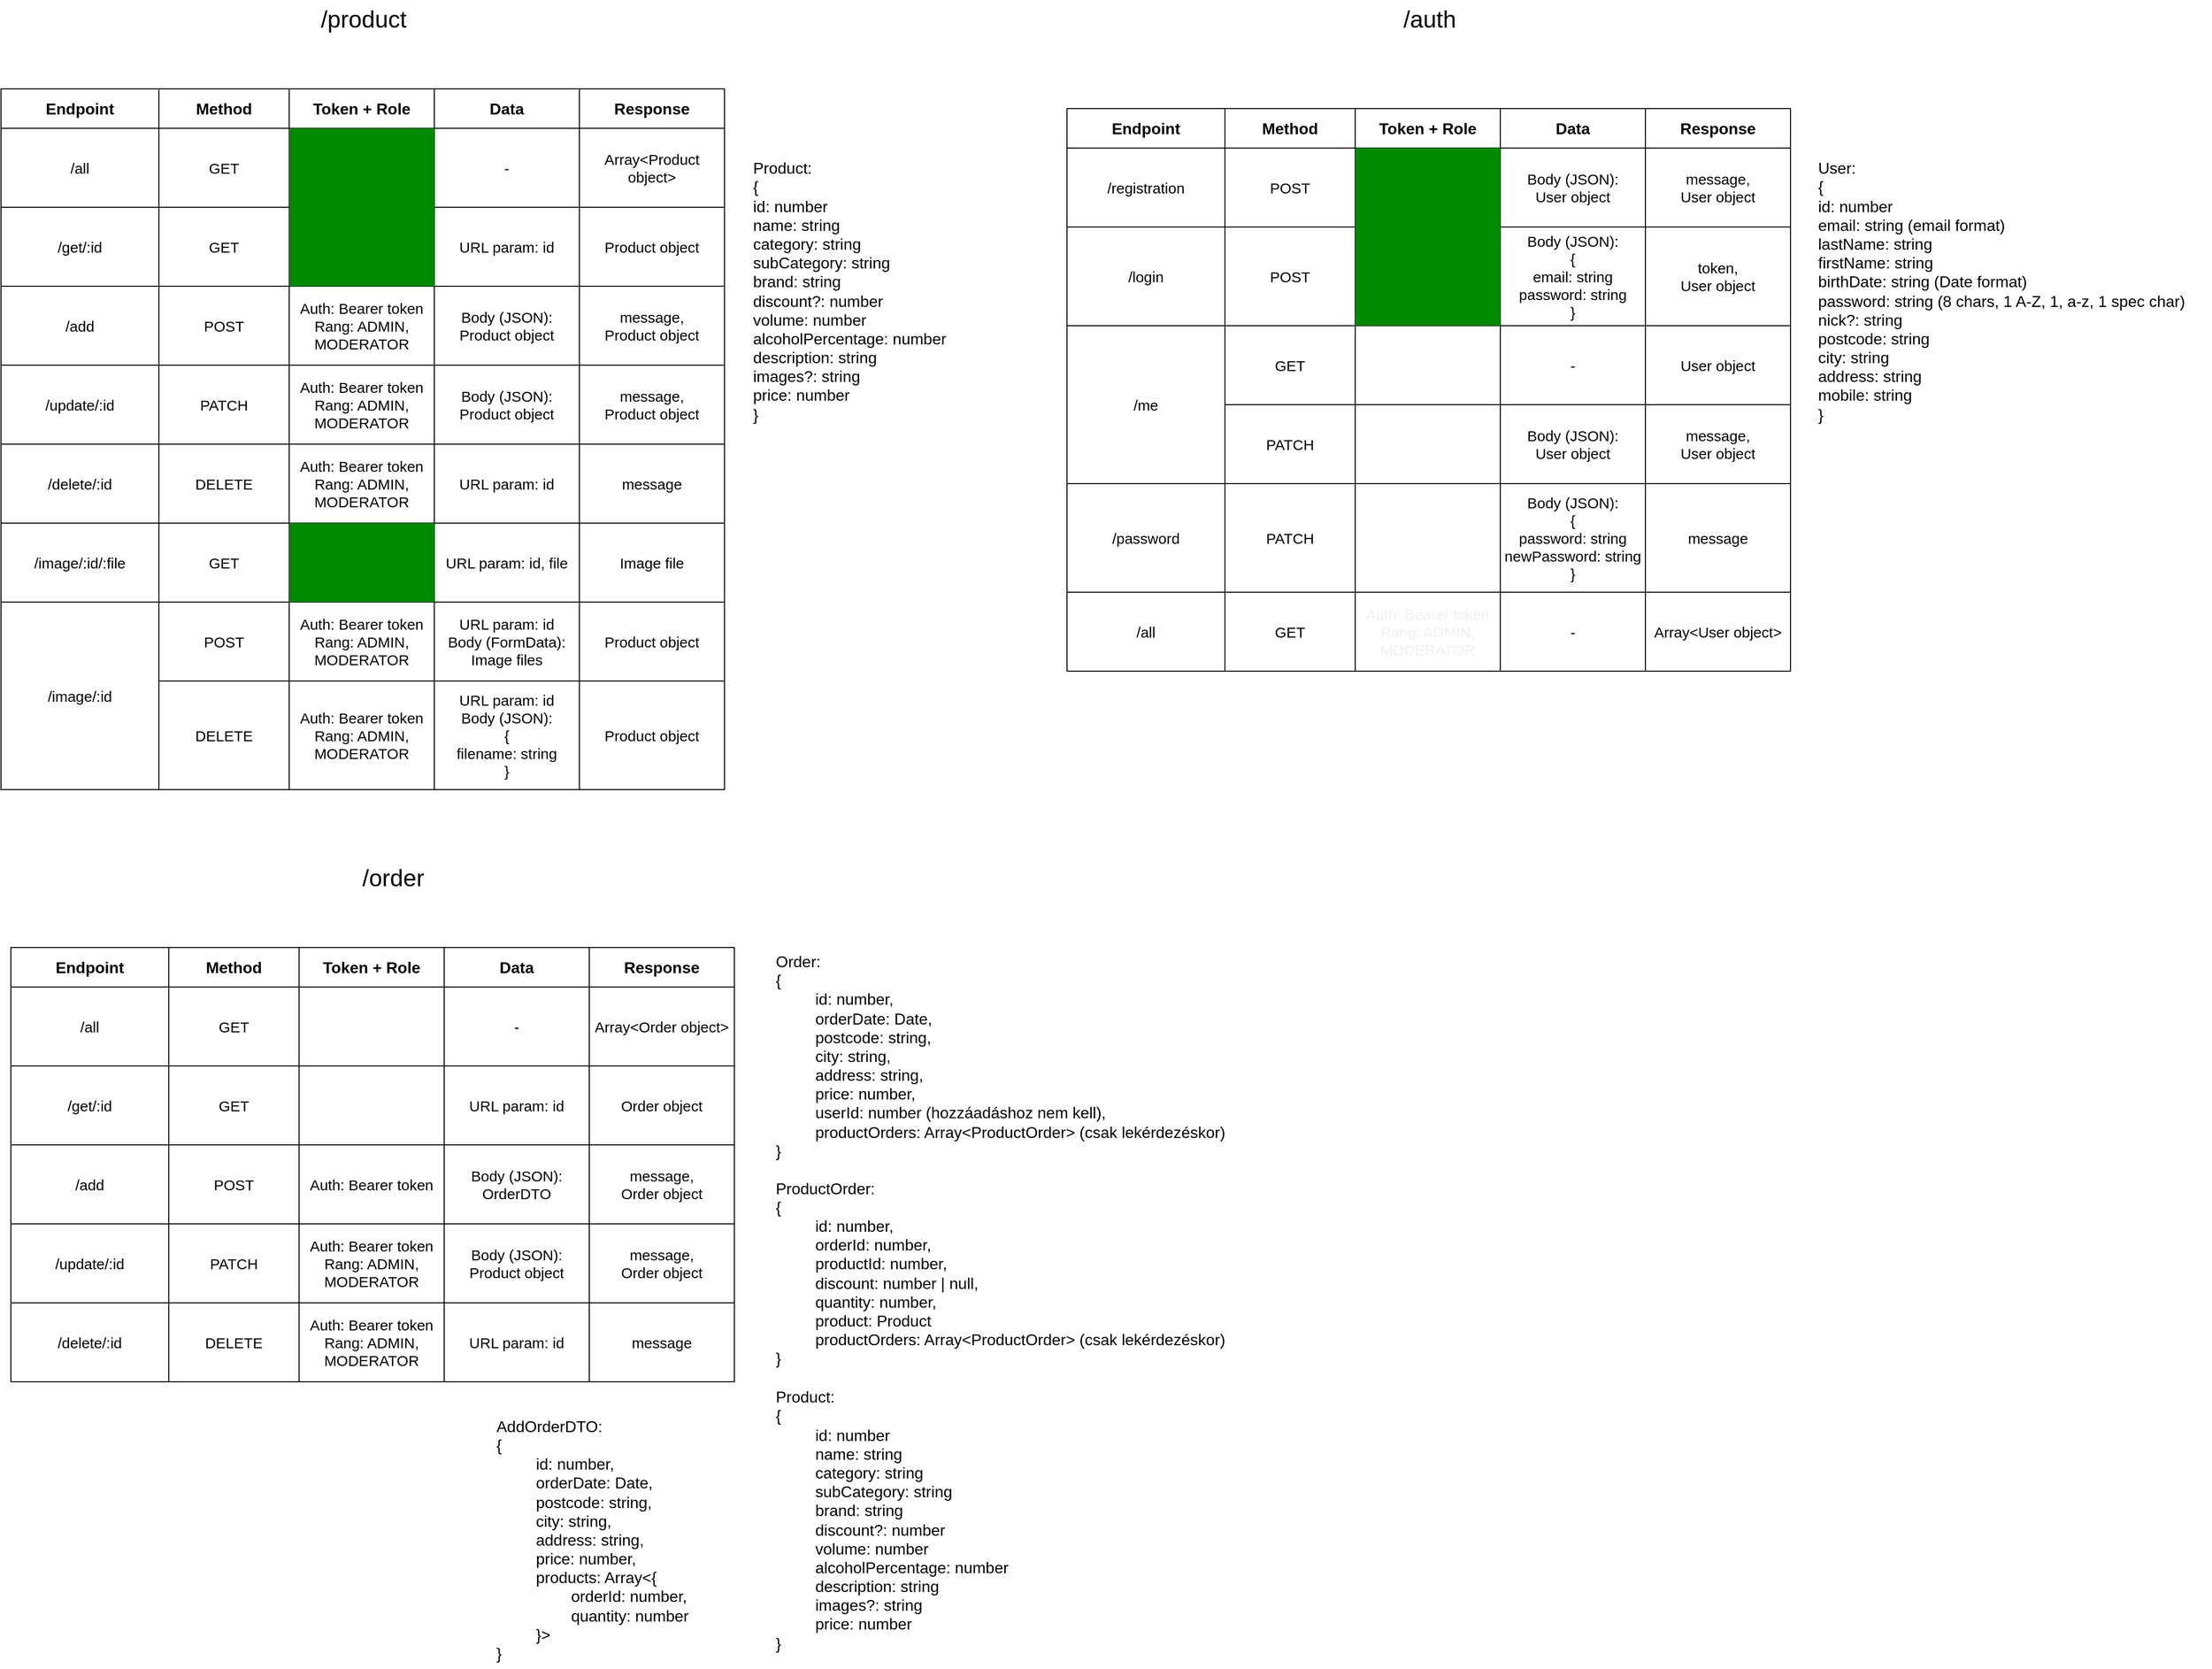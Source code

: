 <mxfile version="24.7.17">
  <diagram name="1 oldal" id="UeoRxixYVzYARN7M6lbf">
    <mxGraphModel dx="2625" dy="1553" grid="1" gridSize="10" guides="1" tooltips="1" connect="1" arrows="1" fold="1" page="1" pageScale="1" pageWidth="2339" pageHeight="3300" math="0" shadow="0">
      <root>
        <mxCell id="0" />
        <mxCell id="1" parent="0" />
        <mxCell id="mDEu_xkg_dyJT5L7LfrE-14" value="" style="shape=table;startSize=0;container=1;collapsible=0;childLayout=tableLayout;" parent="1" vertex="1">
          <mxGeometry x="100" y="120" width="733" height="710" as="geometry" />
        </mxCell>
        <mxCell id="mDEu_xkg_dyJT5L7LfrE-15" value="" style="shape=tableRow;horizontal=0;startSize=0;swimlaneHead=0;swimlaneBody=0;strokeColor=inherit;top=0;left=0;bottom=0;right=0;collapsible=0;dropTarget=0;fillColor=none;points=[[0,0.5],[1,0.5]];portConstraint=eastwest;" parent="mDEu_xkg_dyJT5L7LfrE-14" vertex="1">
          <mxGeometry width="733" height="40" as="geometry" />
        </mxCell>
        <mxCell id="mDEu_xkg_dyJT5L7LfrE-16" value="Endpoint" style="shape=partialRectangle;html=1;whiteSpace=wrap;connectable=0;strokeColor=inherit;overflow=hidden;fillColor=none;top=0;left=0;bottom=0;right=0;pointerEvents=1;fontStyle=1;fontSize=16;" parent="mDEu_xkg_dyJT5L7LfrE-15" vertex="1">
          <mxGeometry width="160" height="40" as="geometry">
            <mxRectangle width="160" height="40" as="alternateBounds" />
          </mxGeometry>
        </mxCell>
        <mxCell id="mDEu_xkg_dyJT5L7LfrE-17" value="Method" style="shape=partialRectangle;html=1;whiteSpace=wrap;connectable=0;strokeColor=inherit;overflow=hidden;fillColor=none;top=0;left=0;bottom=0;right=0;pointerEvents=1;fontStyle=1;fontSize=16;" parent="mDEu_xkg_dyJT5L7LfrE-15" vertex="1">
          <mxGeometry x="160" width="132" height="40" as="geometry">
            <mxRectangle width="132" height="40" as="alternateBounds" />
          </mxGeometry>
        </mxCell>
        <mxCell id="mDEu_xkg_dyJT5L7LfrE-18" value="Token + Role" style="shape=partialRectangle;html=1;whiteSpace=wrap;connectable=0;strokeColor=inherit;overflow=hidden;fillColor=none;top=0;left=0;bottom=0;right=0;pointerEvents=1;fontStyle=1;fontSize=16;" parent="mDEu_xkg_dyJT5L7LfrE-15" vertex="1">
          <mxGeometry x="292" width="147" height="40" as="geometry">
            <mxRectangle width="147" height="40" as="alternateBounds" />
          </mxGeometry>
        </mxCell>
        <mxCell id="mDEu_xkg_dyJT5L7LfrE-19" value="Data" style="shape=partialRectangle;html=1;whiteSpace=wrap;connectable=0;strokeColor=inherit;overflow=hidden;fillColor=none;top=0;left=0;bottom=0;right=0;pointerEvents=1;fontStyle=1;fontSize=16;" parent="mDEu_xkg_dyJT5L7LfrE-15" vertex="1">
          <mxGeometry x="439" width="147" height="40" as="geometry">
            <mxRectangle width="147" height="40" as="alternateBounds" />
          </mxGeometry>
        </mxCell>
        <mxCell id="mDEu_xkg_dyJT5L7LfrE-117" value="Response" style="shape=partialRectangle;html=1;whiteSpace=wrap;connectable=0;strokeColor=inherit;overflow=hidden;fillColor=none;top=0;left=0;bottom=0;right=0;pointerEvents=1;fontStyle=1;fontSize=16;" parent="mDEu_xkg_dyJT5L7LfrE-15" vertex="1">
          <mxGeometry x="586" width="147" height="40" as="geometry">
            <mxRectangle width="147" height="40" as="alternateBounds" />
          </mxGeometry>
        </mxCell>
        <mxCell id="mDEu_xkg_dyJT5L7LfrE-21" value="" style="shape=tableRow;horizontal=0;startSize=0;swimlaneHead=0;swimlaneBody=0;strokeColor=inherit;top=0;left=0;bottom=0;right=0;collapsible=0;dropTarget=0;fillColor=none;points=[[0,0.5],[1,0.5]];portConstraint=eastwest;" parent="mDEu_xkg_dyJT5L7LfrE-14" vertex="1">
          <mxGeometry y="40" width="733" height="80" as="geometry" />
        </mxCell>
        <mxCell id="mDEu_xkg_dyJT5L7LfrE-22" value="/all" style="shape=partialRectangle;html=1;whiteSpace=wrap;connectable=0;strokeColor=inherit;overflow=hidden;fillColor=none;top=0;left=0;bottom=0;right=0;pointerEvents=1;fontSize=15;" parent="mDEu_xkg_dyJT5L7LfrE-21" vertex="1">
          <mxGeometry width="160" height="80" as="geometry">
            <mxRectangle width="160" height="80" as="alternateBounds" />
          </mxGeometry>
        </mxCell>
        <mxCell id="mDEu_xkg_dyJT5L7LfrE-23" value="GET" style="shape=partialRectangle;html=1;whiteSpace=wrap;connectable=0;strokeColor=inherit;overflow=hidden;fillColor=none;top=0;left=0;bottom=0;right=0;pointerEvents=1;fontSize=15;" parent="mDEu_xkg_dyJT5L7LfrE-21" vertex="1">
          <mxGeometry x="160" width="132" height="80" as="geometry">
            <mxRectangle width="132" height="80" as="alternateBounds" />
          </mxGeometry>
        </mxCell>
        <mxCell id="mDEu_xkg_dyJT5L7LfrE-24" value="" style="shape=partialRectangle;html=1;whiteSpace=wrap;connectable=0;strokeColor=#005700;overflow=hidden;fillColor=#008a00;top=0;left=0;bottom=0;right=0;pointerEvents=1;fontSize=15;fontColor=#ffffff;" parent="mDEu_xkg_dyJT5L7LfrE-21" vertex="1">
          <mxGeometry x="292" width="147" height="80" as="geometry">
            <mxRectangle width="147" height="80" as="alternateBounds" />
          </mxGeometry>
        </mxCell>
        <mxCell id="mDEu_xkg_dyJT5L7LfrE-25" value="-" style="shape=partialRectangle;html=1;whiteSpace=wrap;connectable=0;strokeColor=inherit;overflow=hidden;fillColor=none;top=0;left=0;bottom=0;right=0;pointerEvents=1;fontSize=15;align=center;" parent="mDEu_xkg_dyJT5L7LfrE-21" vertex="1">
          <mxGeometry x="439" width="147" height="80" as="geometry">
            <mxRectangle width="147" height="80" as="alternateBounds" />
          </mxGeometry>
        </mxCell>
        <mxCell id="mDEu_xkg_dyJT5L7LfrE-118" value="Array&amp;lt;Product object&amp;gt;" style="shape=partialRectangle;html=1;whiteSpace=wrap;connectable=0;strokeColor=inherit;overflow=hidden;fillColor=none;top=0;left=0;bottom=0;right=0;pointerEvents=1;fontSize=15;" parent="mDEu_xkg_dyJT5L7LfrE-21" vertex="1">
          <mxGeometry x="586" width="147" height="80" as="geometry">
            <mxRectangle width="147" height="80" as="alternateBounds" />
          </mxGeometry>
        </mxCell>
        <mxCell id="qTHYCNkbOjXIvpoYTU0R-1" style="shape=tableRow;horizontal=0;startSize=0;swimlaneHead=0;swimlaneBody=0;strokeColor=inherit;top=0;left=0;bottom=0;right=0;collapsible=0;dropTarget=0;fillColor=none;points=[[0,0.5],[1,0.5]];portConstraint=eastwest;" parent="mDEu_xkg_dyJT5L7LfrE-14" vertex="1">
          <mxGeometry y="120" width="733" height="80" as="geometry" />
        </mxCell>
        <mxCell id="qTHYCNkbOjXIvpoYTU0R-2" value="/get/:id" style="shape=partialRectangle;html=1;whiteSpace=wrap;connectable=0;strokeColor=inherit;overflow=hidden;fillColor=none;top=0;left=0;bottom=0;right=0;pointerEvents=1;fontSize=15;" parent="qTHYCNkbOjXIvpoYTU0R-1" vertex="1">
          <mxGeometry width="160" height="80" as="geometry">
            <mxRectangle width="160" height="80" as="alternateBounds" />
          </mxGeometry>
        </mxCell>
        <mxCell id="qTHYCNkbOjXIvpoYTU0R-3" value="GET" style="shape=partialRectangle;html=1;whiteSpace=wrap;connectable=0;strokeColor=inherit;overflow=hidden;fillColor=none;top=0;left=0;bottom=0;right=0;pointerEvents=1;fontSize=15;" parent="qTHYCNkbOjXIvpoYTU0R-1" vertex="1">
          <mxGeometry x="160" width="132" height="80" as="geometry">
            <mxRectangle width="132" height="80" as="alternateBounds" />
          </mxGeometry>
        </mxCell>
        <mxCell id="qTHYCNkbOjXIvpoYTU0R-4" style="shape=partialRectangle;html=1;whiteSpace=wrap;connectable=0;strokeColor=#005700;overflow=hidden;fillColor=#008a00;top=0;left=0;bottom=0;right=0;pointerEvents=1;fontSize=15;fontColor=#ffffff;" parent="qTHYCNkbOjXIvpoYTU0R-1" vertex="1">
          <mxGeometry x="292" width="147" height="80" as="geometry">
            <mxRectangle width="147" height="80" as="alternateBounds" />
          </mxGeometry>
        </mxCell>
        <mxCell id="qTHYCNkbOjXIvpoYTU0R-5" value="URL param: id" style="shape=partialRectangle;html=1;whiteSpace=wrap;connectable=0;strokeColor=inherit;overflow=hidden;fillColor=none;top=0;left=0;bottom=0;right=0;pointerEvents=1;fontSize=15;align=center;" parent="qTHYCNkbOjXIvpoYTU0R-1" vertex="1">
          <mxGeometry x="439" width="147" height="80" as="geometry">
            <mxRectangle width="147" height="80" as="alternateBounds" />
          </mxGeometry>
        </mxCell>
        <mxCell id="qTHYCNkbOjXIvpoYTU0R-7" value="Product object" style="shape=partialRectangle;html=1;whiteSpace=wrap;connectable=0;strokeColor=inherit;overflow=hidden;fillColor=none;top=0;left=0;bottom=0;right=0;pointerEvents=1;fontSize=15;" parent="qTHYCNkbOjXIvpoYTU0R-1" vertex="1">
          <mxGeometry x="586" width="147" height="80" as="geometry">
            <mxRectangle width="147" height="80" as="alternateBounds" />
          </mxGeometry>
        </mxCell>
        <mxCell id="qTHYCNkbOjXIvpoYTU0R-15" style="shape=tableRow;horizontal=0;startSize=0;swimlaneHead=0;swimlaneBody=0;strokeColor=inherit;top=0;left=0;bottom=0;right=0;collapsible=0;dropTarget=0;fillColor=none;points=[[0,0.5],[1,0.5]];portConstraint=eastwest;" parent="mDEu_xkg_dyJT5L7LfrE-14" vertex="1">
          <mxGeometry y="200" width="733" height="80" as="geometry" />
        </mxCell>
        <mxCell id="qTHYCNkbOjXIvpoYTU0R-16" value="/add" style="shape=partialRectangle;html=1;whiteSpace=wrap;connectable=0;strokeColor=inherit;overflow=hidden;fillColor=none;top=0;left=0;bottom=0;right=0;pointerEvents=1;fontSize=15;" parent="qTHYCNkbOjXIvpoYTU0R-15" vertex="1">
          <mxGeometry width="160" height="80" as="geometry">
            <mxRectangle width="160" height="80" as="alternateBounds" />
          </mxGeometry>
        </mxCell>
        <mxCell id="qTHYCNkbOjXIvpoYTU0R-17" value="POST" style="shape=partialRectangle;html=1;whiteSpace=wrap;connectable=0;strokeColor=inherit;overflow=hidden;fillColor=none;top=0;left=0;bottom=0;right=0;pointerEvents=1;fontSize=15;" parent="qTHYCNkbOjXIvpoYTU0R-15" vertex="1">
          <mxGeometry x="160" width="132" height="80" as="geometry">
            <mxRectangle width="132" height="80" as="alternateBounds" />
          </mxGeometry>
        </mxCell>
        <mxCell id="qTHYCNkbOjXIvpoYTU0R-18" value="Auth: Bearer token&lt;div&gt;Rang: ADMIN, MODERATOR&lt;/div&gt;" style="shape=partialRectangle;html=1;whiteSpace=wrap;connectable=0;overflow=hidden;top=0;left=0;bottom=0;right=0;pointerEvents=1;fontSize=15;fillColor=none;" parent="qTHYCNkbOjXIvpoYTU0R-15" vertex="1">
          <mxGeometry x="292" width="147" height="80" as="geometry">
            <mxRectangle width="147" height="80" as="alternateBounds" />
          </mxGeometry>
        </mxCell>
        <mxCell id="qTHYCNkbOjXIvpoYTU0R-19" value="Body (JSON):&lt;div&gt;Product object&lt;/div&gt;" style="shape=partialRectangle;html=1;whiteSpace=wrap;connectable=0;strokeColor=inherit;overflow=hidden;fillColor=none;top=0;left=0;bottom=0;right=0;pointerEvents=1;fontSize=15;align=center;" parent="qTHYCNkbOjXIvpoYTU0R-15" vertex="1">
          <mxGeometry x="439" width="147" height="80" as="geometry">
            <mxRectangle width="147" height="80" as="alternateBounds" />
          </mxGeometry>
        </mxCell>
        <mxCell id="qTHYCNkbOjXIvpoYTU0R-21" value="message,&lt;div&gt;Product object&lt;/div&gt;" style="shape=partialRectangle;html=1;whiteSpace=wrap;connectable=0;strokeColor=inherit;overflow=hidden;fillColor=none;top=0;left=0;bottom=0;right=0;pointerEvents=1;fontSize=15;" parent="qTHYCNkbOjXIvpoYTU0R-15" vertex="1">
          <mxGeometry x="586" width="147" height="80" as="geometry">
            <mxRectangle width="147" height="80" as="alternateBounds" />
          </mxGeometry>
        </mxCell>
        <mxCell id="qTHYCNkbOjXIvpoYTU0R-8" style="shape=tableRow;horizontal=0;startSize=0;swimlaneHead=0;swimlaneBody=0;strokeColor=inherit;top=0;left=0;bottom=0;right=0;collapsible=0;dropTarget=0;fillColor=none;points=[[0,0.5],[1,0.5]];portConstraint=eastwest;" parent="mDEu_xkg_dyJT5L7LfrE-14" vertex="1">
          <mxGeometry y="280" width="733" height="80" as="geometry" />
        </mxCell>
        <mxCell id="qTHYCNkbOjXIvpoYTU0R-9" value="/update/:id" style="shape=partialRectangle;html=1;whiteSpace=wrap;connectable=0;strokeColor=inherit;overflow=hidden;fillColor=none;top=0;left=0;bottom=0;right=0;pointerEvents=1;fontSize=15;" parent="qTHYCNkbOjXIvpoYTU0R-8" vertex="1">
          <mxGeometry width="160" height="80" as="geometry">
            <mxRectangle width="160" height="80" as="alternateBounds" />
          </mxGeometry>
        </mxCell>
        <mxCell id="qTHYCNkbOjXIvpoYTU0R-10" value="PATCH" style="shape=partialRectangle;html=1;whiteSpace=wrap;connectable=0;strokeColor=inherit;overflow=hidden;fillColor=none;top=0;left=0;bottom=0;right=0;pointerEvents=1;fontSize=15;" parent="qTHYCNkbOjXIvpoYTU0R-8" vertex="1">
          <mxGeometry x="160" width="132" height="80" as="geometry">
            <mxRectangle width="132" height="80" as="alternateBounds" />
          </mxGeometry>
        </mxCell>
        <mxCell id="qTHYCNkbOjXIvpoYTU0R-11" value="Auth: Bearer token&lt;div&gt;Rang: ADMIN, MODERATOR&lt;/div&gt;" style="shape=partialRectangle;html=1;whiteSpace=wrap;connectable=0;overflow=hidden;top=0;left=0;bottom=0;right=0;pointerEvents=1;fontSize=15;fillColor=none;" parent="qTHYCNkbOjXIvpoYTU0R-8" vertex="1">
          <mxGeometry x="292" width="147" height="80" as="geometry">
            <mxRectangle width="147" height="80" as="alternateBounds" />
          </mxGeometry>
        </mxCell>
        <mxCell id="qTHYCNkbOjXIvpoYTU0R-12" value="Body (JSON):&lt;div&gt;Product object&lt;/div&gt;" style="shape=partialRectangle;html=1;whiteSpace=wrap;connectable=0;strokeColor=inherit;overflow=hidden;fillColor=none;top=0;left=0;bottom=0;right=0;pointerEvents=1;fontSize=15;align=center;" parent="qTHYCNkbOjXIvpoYTU0R-8" vertex="1">
          <mxGeometry x="439" width="147" height="80" as="geometry">
            <mxRectangle width="147" height="80" as="alternateBounds" />
          </mxGeometry>
        </mxCell>
        <mxCell id="qTHYCNkbOjXIvpoYTU0R-14" value="message,&lt;div&gt;Product object&lt;/div&gt;" style="shape=partialRectangle;html=1;whiteSpace=wrap;connectable=0;strokeColor=inherit;overflow=hidden;fillColor=none;top=0;left=0;bottom=0;right=0;pointerEvents=1;fontSize=15;" parent="qTHYCNkbOjXIvpoYTU0R-8" vertex="1">
          <mxGeometry x="586" width="147" height="80" as="geometry">
            <mxRectangle width="147" height="80" as="alternateBounds" />
          </mxGeometry>
        </mxCell>
        <mxCell id="qTHYCNkbOjXIvpoYTU0R-94" style="shape=tableRow;horizontal=0;startSize=0;swimlaneHead=0;swimlaneBody=0;strokeColor=inherit;top=0;left=0;bottom=0;right=0;collapsible=0;dropTarget=0;fillColor=none;points=[[0,0.5],[1,0.5]];portConstraint=eastwest;" parent="mDEu_xkg_dyJT5L7LfrE-14" vertex="1">
          <mxGeometry y="360" width="733" height="80" as="geometry" />
        </mxCell>
        <mxCell id="qTHYCNkbOjXIvpoYTU0R-95" value="/delete/:id" style="shape=partialRectangle;html=1;whiteSpace=wrap;connectable=0;strokeColor=inherit;overflow=hidden;fillColor=none;top=0;left=0;bottom=0;right=0;pointerEvents=1;fontSize=15;" parent="qTHYCNkbOjXIvpoYTU0R-94" vertex="1">
          <mxGeometry width="160" height="80" as="geometry">
            <mxRectangle width="160" height="80" as="alternateBounds" />
          </mxGeometry>
        </mxCell>
        <mxCell id="qTHYCNkbOjXIvpoYTU0R-96" value="DELETE" style="shape=partialRectangle;html=1;whiteSpace=wrap;connectable=0;strokeColor=inherit;overflow=hidden;fillColor=none;top=0;left=0;bottom=0;right=0;pointerEvents=1;fontSize=15;" parent="qTHYCNkbOjXIvpoYTU0R-94" vertex="1">
          <mxGeometry x="160" width="132" height="80" as="geometry">
            <mxRectangle width="132" height="80" as="alternateBounds" />
          </mxGeometry>
        </mxCell>
        <mxCell id="qTHYCNkbOjXIvpoYTU0R-97" value="Auth: Bearer token&lt;div&gt;Rang: ADMIN, MODERATOR&lt;/div&gt;" style="shape=partialRectangle;html=1;whiteSpace=wrap;connectable=0;overflow=hidden;top=0;left=0;bottom=0;right=0;pointerEvents=1;fontSize=15;fillColor=none;" parent="qTHYCNkbOjXIvpoYTU0R-94" vertex="1">
          <mxGeometry x="292" width="147" height="80" as="geometry">
            <mxRectangle width="147" height="80" as="alternateBounds" />
          </mxGeometry>
        </mxCell>
        <mxCell id="qTHYCNkbOjXIvpoYTU0R-98" value="URL param: id" style="shape=partialRectangle;html=1;whiteSpace=wrap;connectable=0;strokeColor=inherit;overflow=hidden;fillColor=none;top=0;left=0;bottom=0;right=0;pointerEvents=1;fontSize=15;align=center;" parent="qTHYCNkbOjXIvpoYTU0R-94" vertex="1">
          <mxGeometry x="439" width="147" height="80" as="geometry">
            <mxRectangle width="147" height="80" as="alternateBounds" />
          </mxGeometry>
        </mxCell>
        <mxCell id="qTHYCNkbOjXIvpoYTU0R-99" value="message" style="shape=partialRectangle;html=1;whiteSpace=wrap;connectable=0;strokeColor=inherit;overflow=hidden;fillColor=none;top=0;left=0;bottom=0;right=0;pointerEvents=1;fontSize=15;" parent="qTHYCNkbOjXIvpoYTU0R-94" vertex="1">
          <mxGeometry x="586" width="147" height="80" as="geometry">
            <mxRectangle width="147" height="80" as="alternateBounds" />
          </mxGeometry>
        </mxCell>
        <mxCell id="J1LpcyTci4mmPusPf07T-1" style="shape=tableRow;horizontal=0;startSize=0;swimlaneHead=0;swimlaneBody=0;strokeColor=inherit;top=0;left=0;bottom=0;right=0;collapsible=0;dropTarget=0;fillColor=none;points=[[0,0.5],[1,0.5]];portConstraint=eastwest;" parent="mDEu_xkg_dyJT5L7LfrE-14" vertex="1">
          <mxGeometry y="440" width="733" height="80" as="geometry" />
        </mxCell>
        <mxCell id="J1LpcyTci4mmPusPf07T-2" value="/image/:id/:file" style="shape=partialRectangle;html=1;whiteSpace=wrap;connectable=0;strokeColor=inherit;overflow=hidden;fillColor=none;top=0;left=0;bottom=0;right=0;pointerEvents=1;fontSize=15;" parent="J1LpcyTci4mmPusPf07T-1" vertex="1">
          <mxGeometry width="160" height="80" as="geometry">
            <mxRectangle width="160" height="80" as="alternateBounds" />
          </mxGeometry>
        </mxCell>
        <mxCell id="J1LpcyTci4mmPusPf07T-3" value="GET" style="shape=partialRectangle;html=1;whiteSpace=wrap;connectable=0;strokeColor=inherit;overflow=hidden;fillColor=none;top=0;left=0;bottom=0;right=0;pointerEvents=1;fontSize=15;" parent="J1LpcyTci4mmPusPf07T-1" vertex="1">
          <mxGeometry x="160" width="132" height="80" as="geometry">
            <mxRectangle width="132" height="80" as="alternateBounds" />
          </mxGeometry>
        </mxCell>
        <mxCell id="J1LpcyTci4mmPusPf07T-4" style="shape=partialRectangle;html=1;whiteSpace=wrap;connectable=0;overflow=hidden;top=0;left=0;bottom=0;right=0;pointerEvents=1;fontSize=15;fillColor=#008a00;fontColor=#ffffff;strokeColor=#005700;" parent="J1LpcyTci4mmPusPf07T-1" vertex="1">
          <mxGeometry x="292" width="147" height="80" as="geometry">
            <mxRectangle width="147" height="80" as="alternateBounds" />
          </mxGeometry>
        </mxCell>
        <mxCell id="J1LpcyTci4mmPusPf07T-5" value="URL param: id, file" style="shape=partialRectangle;html=1;whiteSpace=wrap;connectable=0;strokeColor=inherit;overflow=hidden;fillColor=none;top=0;left=0;bottom=0;right=0;pointerEvents=1;fontSize=15;align=center;" parent="J1LpcyTci4mmPusPf07T-1" vertex="1">
          <mxGeometry x="439" width="147" height="80" as="geometry">
            <mxRectangle width="147" height="80" as="alternateBounds" />
          </mxGeometry>
        </mxCell>
        <mxCell id="J1LpcyTci4mmPusPf07T-6" value="Image file" style="shape=partialRectangle;html=1;whiteSpace=wrap;connectable=0;strokeColor=inherit;overflow=hidden;fillColor=none;top=0;left=0;bottom=0;right=0;pointerEvents=1;fontSize=15;" parent="J1LpcyTci4mmPusPf07T-1" vertex="1">
          <mxGeometry x="586" width="147" height="80" as="geometry">
            <mxRectangle width="147" height="80" as="alternateBounds" />
          </mxGeometry>
        </mxCell>
        <mxCell id="qTHYCNkbOjXIvpoYTU0R-106" style="shape=tableRow;horizontal=0;startSize=0;swimlaneHead=0;swimlaneBody=0;strokeColor=inherit;top=0;left=0;bottom=0;right=0;collapsible=0;dropTarget=0;fillColor=none;points=[[0,0.5],[1,0.5]];portConstraint=eastwest;" parent="mDEu_xkg_dyJT5L7LfrE-14" vertex="1">
          <mxGeometry y="520" width="733" height="80" as="geometry" />
        </mxCell>
        <mxCell id="qTHYCNkbOjXIvpoYTU0R-107" value="/image/:id" style="shape=partialRectangle;html=1;whiteSpace=wrap;connectable=0;strokeColor=inherit;overflow=hidden;fillColor=none;top=0;left=0;bottom=0;right=0;pointerEvents=1;fontSize=15;rowspan=2;colspan=1;" parent="qTHYCNkbOjXIvpoYTU0R-106" vertex="1">
          <mxGeometry width="160" height="190" as="geometry">
            <mxRectangle width="160" height="80" as="alternateBounds" />
          </mxGeometry>
        </mxCell>
        <mxCell id="qTHYCNkbOjXIvpoYTU0R-108" value="POST" style="shape=partialRectangle;html=1;whiteSpace=wrap;connectable=0;strokeColor=inherit;overflow=hidden;fillColor=none;top=0;left=0;bottom=0;right=0;pointerEvents=1;fontSize=15;" parent="qTHYCNkbOjXIvpoYTU0R-106" vertex="1">
          <mxGeometry x="160" width="132" height="80" as="geometry">
            <mxRectangle width="132" height="80" as="alternateBounds" />
          </mxGeometry>
        </mxCell>
        <mxCell id="qTHYCNkbOjXIvpoYTU0R-109" value="Auth: Bearer token&lt;div&gt;Rang: ADMIN, MODERATOR&lt;/div&gt;" style="shape=partialRectangle;html=1;whiteSpace=wrap;connectable=0;overflow=hidden;top=0;left=0;bottom=0;right=0;pointerEvents=1;fontSize=15;fillColor=none;" parent="qTHYCNkbOjXIvpoYTU0R-106" vertex="1">
          <mxGeometry x="292" width="147" height="80" as="geometry">
            <mxRectangle width="147" height="80" as="alternateBounds" />
          </mxGeometry>
        </mxCell>
        <mxCell id="qTHYCNkbOjXIvpoYTU0R-110" value="URL param: id&lt;div&gt;Body (FormData):&lt;/div&gt;&lt;div&gt;Image files&lt;/div&gt;" style="shape=partialRectangle;html=1;whiteSpace=wrap;connectable=0;strokeColor=inherit;overflow=hidden;fillColor=none;top=0;left=0;bottom=0;right=0;pointerEvents=1;fontSize=15;align=center;" parent="qTHYCNkbOjXIvpoYTU0R-106" vertex="1">
          <mxGeometry x="439" width="147" height="80" as="geometry">
            <mxRectangle width="147" height="80" as="alternateBounds" />
          </mxGeometry>
        </mxCell>
        <mxCell id="qTHYCNkbOjXIvpoYTU0R-111" value="Product object" style="shape=partialRectangle;html=1;whiteSpace=wrap;connectable=0;strokeColor=inherit;overflow=hidden;fillColor=none;top=0;left=0;bottom=0;right=0;pointerEvents=1;fontSize=15;" parent="qTHYCNkbOjXIvpoYTU0R-106" vertex="1">
          <mxGeometry x="586" width="147" height="80" as="geometry">
            <mxRectangle width="147" height="80" as="alternateBounds" />
          </mxGeometry>
        </mxCell>
        <mxCell id="qTHYCNkbOjXIvpoYTU0R-100" style="shape=tableRow;horizontal=0;startSize=0;swimlaneHead=0;swimlaneBody=0;strokeColor=inherit;top=0;left=0;bottom=0;right=0;collapsible=0;dropTarget=0;fillColor=none;points=[[0,0.5],[1,0.5]];portConstraint=eastwest;" parent="mDEu_xkg_dyJT5L7LfrE-14" vertex="1">
          <mxGeometry y="600" width="733" height="110" as="geometry" />
        </mxCell>
        <mxCell id="qTHYCNkbOjXIvpoYTU0R-101" style="shape=partialRectangle;html=1;whiteSpace=wrap;connectable=0;strokeColor=inherit;overflow=hidden;fillColor=none;top=0;left=0;bottom=0;right=0;pointerEvents=1;fontSize=15;" parent="qTHYCNkbOjXIvpoYTU0R-100" vertex="1" visible="0">
          <mxGeometry width="160" height="110" as="geometry">
            <mxRectangle width="160" height="110" as="alternateBounds" />
          </mxGeometry>
        </mxCell>
        <mxCell id="qTHYCNkbOjXIvpoYTU0R-102" value="DELETE" style="shape=partialRectangle;html=1;whiteSpace=wrap;connectable=0;strokeColor=inherit;overflow=hidden;fillColor=none;top=0;left=0;bottom=0;right=0;pointerEvents=1;fontSize=15;" parent="qTHYCNkbOjXIvpoYTU0R-100" vertex="1">
          <mxGeometry x="160" width="132" height="110" as="geometry">
            <mxRectangle width="132" height="110" as="alternateBounds" />
          </mxGeometry>
        </mxCell>
        <mxCell id="qTHYCNkbOjXIvpoYTU0R-103" value="Auth: Bearer token&lt;div&gt;Rang: ADMIN, MODERATOR&lt;/div&gt;" style="shape=partialRectangle;html=1;whiteSpace=wrap;connectable=0;overflow=hidden;top=0;left=0;bottom=0;right=0;pointerEvents=1;fontSize=15;fillColor=none;" parent="qTHYCNkbOjXIvpoYTU0R-100" vertex="1">
          <mxGeometry x="292" width="147" height="110" as="geometry">
            <mxRectangle width="147" height="110" as="alternateBounds" />
          </mxGeometry>
        </mxCell>
        <mxCell id="qTHYCNkbOjXIvpoYTU0R-104" value="URL param: id&lt;div&gt;Body (JSON):&lt;/div&gt;&lt;div&gt;&lt;span style=&quot;background-color: initial;&quot;&gt;{&lt;/span&gt;&lt;/div&gt;&lt;div&gt;filename: string&lt;/div&gt;&lt;div&gt;}&lt;/div&gt;" style="shape=partialRectangle;html=1;whiteSpace=wrap;connectable=0;strokeColor=inherit;overflow=hidden;fillColor=none;top=0;left=0;bottom=0;right=0;pointerEvents=1;fontSize=15;align=center;" parent="qTHYCNkbOjXIvpoYTU0R-100" vertex="1">
          <mxGeometry x="439" width="147" height="110" as="geometry">
            <mxRectangle width="147" height="110" as="alternateBounds" />
          </mxGeometry>
        </mxCell>
        <mxCell id="qTHYCNkbOjXIvpoYTU0R-105" value="Product object" style="shape=partialRectangle;html=1;whiteSpace=wrap;connectable=0;strokeColor=inherit;overflow=hidden;fillColor=none;top=0;left=0;bottom=0;right=0;pointerEvents=1;fontSize=15;" parent="qTHYCNkbOjXIvpoYTU0R-100" vertex="1">
          <mxGeometry x="586" width="147" height="110" as="geometry">
            <mxRectangle width="147" height="110" as="alternateBounds" />
          </mxGeometry>
        </mxCell>
        <mxCell id="qTHYCNkbOjXIvpoYTU0R-22" value="&lt;font style=&quot;font-size: 16px;&quot;&gt;Product:&lt;br&gt;{&lt;br&gt;id: number&lt;br&gt;name: string&lt;br&gt;category: string&lt;br&gt;subCategory: string&lt;br&gt;brand: string&lt;br&gt;discount?: number&lt;br&gt;volume: number&lt;br&gt;alcoholPercentage: number&lt;br&gt;description: string&lt;br&gt;images?: string&lt;br&gt;price: number&lt;br&gt;}&lt;/font&gt;" style="text;align=left;verticalAlign=middle;resizable=0;points=[];autosize=1;strokeColor=none;fillColor=none;fontColor=default;horizontal=1;html=1;" parent="1" vertex="1">
          <mxGeometry x="860" y="185" width="220" height="280" as="geometry" />
        </mxCell>
        <mxCell id="qTHYCNkbOjXIvpoYTU0R-93" value="&lt;font style=&quot;font-size: 24px;&quot;&gt;/product&lt;/font&gt;" style="text;html=1;align=center;verticalAlign=middle;resizable=0;points=[];autosize=1;strokeColor=none;fillColor=none;" parent="1" vertex="1">
          <mxGeometry x="411.5" y="30" width="110" height="40" as="geometry" />
        </mxCell>
        <mxCell id="qTHYCNkbOjXIvpoYTU0R-114" value="" style="shape=table;startSize=0;container=1;collapsible=0;childLayout=tableLayout;" parent="1" vertex="1">
          <mxGeometry x="1180" y="140" width="733" height="570" as="geometry" />
        </mxCell>
        <mxCell id="qTHYCNkbOjXIvpoYTU0R-115" value="" style="shape=tableRow;horizontal=0;startSize=0;swimlaneHead=0;swimlaneBody=0;strokeColor=inherit;top=0;left=0;bottom=0;right=0;collapsible=0;dropTarget=0;fillColor=none;points=[[0,0.5],[1,0.5]];portConstraint=eastwest;" parent="qTHYCNkbOjXIvpoYTU0R-114" vertex="1">
          <mxGeometry width="733" height="40" as="geometry" />
        </mxCell>
        <mxCell id="qTHYCNkbOjXIvpoYTU0R-116" value="Endpoint" style="shape=partialRectangle;html=1;whiteSpace=wrap;connectable=0;strokeColor=inherit;overflow=hidden;fillColor=none;top=0;left=0;bottom=0;right=0;pointerEvents=1;fontStyle=1;fontSize=16;" parent="qTHYCNkbOjXIvpoYTU0R-115" vertex="1">
          <mxGeometry width="160" height="40" as="geometry">
            <mxRectangle width="160" height="40" as="alternateBounds" />
          </mxGeometry>
        </mxCell>
        <mxCell id="qTHYCNkbOjXIvpoYTU0R-117" value="Method" style="shape=partialRectangle;html=1;whiteSpace=wrap;connectable=0;strokeColor=inherit;overflow=hidden;fillColor=none;top=0;left=0;bottom=0;right=0;pointerEvents=1;fontStyle=1;fontSize=16;" parent="qTHYCNkbOjXIvpoYTU0R-115" vertex="1">
          <mxGeometry x="160" width="132" height="40" as="geometry">
            <mxRectangle width="132" height="40" as="alternateBounds" />
          </mxGeometry>
        </mxCell>
        <mxCell id="qTHYCNkbOjXIvpoYTU0R-118" value="Token + Role" style="shape=partialRectangle;html=1;whiteSpace=wrap;connectable=0;strokeColor=inherit;overflow=hidden;fillColor=none;top=0;left=0;bottom=0;right=0;pointerEvents=1;fontStyle=1;fontSize=16;" parent="qTHYCNkbOjXIvpoYTU0R-115" vertex="1">
          <mxGeometry x="292" width="147" height="40" as="geometry">
            <mxRectangle width="147" height="40" as="alternateBounds" />
          </mxGeometry>
        </mxCell>
        <mxCell id="qTHYCNkbOjXIvpoYTU0R-119" value="Data" style="shape=partialRectangle;html=1;whiteSpace=wrap;connectable=0;strokeColor=inherit;overflow=hidden;fillColor=none;top=0;left=0;bottom=0;right=0;pointerEvents=1;fontStyle=1;fontSize=16;" parent="qTHYCNkbOjXIvpoYTU0R-115" vertex="1">
          <mxGeometry x="439" width="147" height="40" as="geometry">
            <mxRectangle width="147" height="40" as="alternateBounds" />
          </mxGeometry>
        </mxCell>
        <mxCell id="qTHYCNkbOjXIvpoYTU0R-120" value="Response" style="shape=partialRectangle;html=1;whiteSpace=wrap;connectable=0;strokeColor=inherit;overflow=hidden;fillColor=none;top=0;left=0;bottom=0;right=0;pointerEvents=1;fontStyle=1;fontSize=16;" parent="qTHYCNkbOjXIvpoYTU0R-115" vertex="1">
          <mxGeometry x="586" width="147" height="40" as="geometry">
            <mxRectangle width="147" height="40" as="alternateBounds" />
          </mxGeometry>
        </mxCell>
        <mxCell id="qTHYCNkbOjXIvpoYTU0R-171" style="shape=tableRow;horizontal=0;startSize=0;swimlaneHead=0;swimlaneBody=0;strokeColor=inherit;top=0;left=0;bottom=0;right=0;collapsible=0;dropTarget=0;fillColor=none;points=[[0,0.5],[1,0.5]];portConstraint=eastwest;" parent="qTHYCNkbOjXIvpoYTU0R-114" vertex="1">
          <mxGeometry y="40" width="733" height="80" as="geometry" />
        </mxCell>
        <mxCell id="qTHYCNkbOjXIvpoYTU0R-172" value="/registration" style="shape=partialRectangle;html=1;whiteSpace=wrap;connectable=0;strokeColor=inherit;overflow=hidden;fillColor=none;top=0;left=0;bottom=0;right=0;pointerEvents=1;fontSize=15;" parent="qTHYCNkbOjXIvpoYTU0R-171" vertex="1">
          <mxGeometry width="160" height="80" as="geometry">
            <mxRectangle width="160" height="80" as="alternateBounds" />
          </mxGeometry>
        </mxCell>
        <mxCell id="qTHYCNkbOjXIvpoYTU0R-173" value="POST" style="shape=partialRectangle;html=1;whiteSpace=wrap;connectable=0;strokeColor=inherit;overflow=hidden;fillColor=none;top=0;left=0;bottom=0;right=0;pointerEvents=1;fontSize=15;" parent="qTHYCNkbOjXIvpoYTU0R-171" vertex="1">
          <mxGeometry x="160" width="132" height="80" as="geometry">
            <mxRectangle width="132" height="80" as="alternateBounds" />
          </mxGeometry>
        </mxCell>
        <mxCell id="qTHYCNkbOjXIvpoYTU0R-174" style="shape=partialRectangle;html=1;whiteSpace=wrap;connectable=0;strokeColor=#005700;overflow=hidden;fillColor=#008a00;top=0;left=0;bottom=0;right=0;pointerEvents=1;fontSize=15;fontColor=#ffffff;" parent="qTHYCNkbOjXIvpoYTU0R-171" vertex="1">
          <mxGeometry x="292" width="147" height="80" as="geometry">
            <mxRectangle width="147" height="80" as="alternateBounds" />
          </mxGeometry>
        </mxCell>
        <mxCell id="qTHYCNkbOjXIvpoYTU0R-175" value="Body (JSON):&lt;div&gt;User object&lt;/div&gt;" style="shape=partialRectangle;html=1;whiteSpace=wrap;connectable=0;strokeColor=inherit;overflow=hidden;fillColor=none;top=0;left=0;bottom=0;right=0;pointerEvents=1;fontSize=15;" parent="qTHYCNkbOjXIvpoYTU0R-171" vertex="1">
          <mxGeometry x="439" width="147" height="80" as="geometry">
            <mxRectangle width="147" height="80" as="alternateBounds" />
          </mxGeometry>
        </mxCell>
        <mxCell id="qTHYCNkbOjXIvpoYTU0R-176" value="message,&lt;div&gt;User object&lt;/div&gt;" style="shape=partialRectangle;html=1;whiteSpace=wrap;connectable=0;strokeColor=inherit;overflow=hidden;fillColor=none;top=0;left=0;bottom=0;right=0;pointerEvents=1;fontSize=15;" parent="qTHYCNkbOjXIvpoYTU0R-171" vertex="1">
          <mxGeometry x="586" width="147" height="80" as="geometry">
            <mxRectangle width="147" height="80" as="alternateBounds" />
          </mxGeometry>
        </mxCell>
        <mxCell id="qTHYCNkbOjXIvpoYTU0R-165" style="shape=tableRow;horizontal=0;startSize=0;swimlaneHead=0;swimlaneBody=0;strokeColor=inherit;top=0;left=0;bottom=0;right=0;collapsible=0;dropTarget=0;fillColor=none;points=[[0,0.5],[1,0.5]];portConstraint=eastwest;" parent="qTHYCNkbOjXIvpoYTU0R-114" vertex="1">
          <mxGeometry y="120" width="733" height="100" as="geometry" />
        </mxCell>
        <mxCell id="qTHYCNkbOjXIvpoYTU0R-166" value="/login" style="shape=partialRectangle;html=1;whiteSpace=wrap;connectable=0;strokeColor=inherit;overflow=hidden;fillColor=none;top=0;left=0;bottom=0;right=0;pointerEvents=1;fontSize=15;" parent="qTHYCNkbOjXIvpoYTU0R-165" vertex="1">
          <mxGeometry width="160" height="100" as="geometry">
            <mxRectangle width="160" height="100" as="alternateBounds" />
          </mxGeometry>
        </mxCell>
        <mxCell id="qTHYCNkbOjXIvpoYTU0R-167" value="POST" style="shape=partialRectangle;html=1;whiteSpace=wrap;connectable=0;strokeColor=inherit;overflow=hidden;fillColor=none;top=0;left=0;bottom=0;right=0;pointerEvents=1;fontSize=15;" parent="qTHYCNkbOjXIvpoYTU0R-165" vertex="1">
          <mxGeometry x="160" width="132" height="100" as="geometry">
            <mxRectangle width="132" height="100" as="alternateBounds" />
          </mxGeometry>
        </mxCell>
        <mxCell id="qTHYCNkbOjXIvpoYTU0R-168" style="shape=partialRectangle;html=1;whiteSpace=wrap;connectable=0;strokeColor=#005700;overflow=hidden;fillColor=#008a00;top=0;left=0;bottom=0;right=0;pointerEvents=1;fontSize=15;fontColor=#ffffff;" parent="qTHYCNkbOjXIvpoYTU0R-165" vertex="1">
          <mxGeometry x="292" width="147" height="100" as="geometry">
            <mxRectangle width="147" height="100" as="alternateBounds" />
          </mxGeometry>
        </mxCell>
        <mxCell id="qTHYCNkbOjXIvpoYTU0R-169" value="Body (JSON):&lt;div&gt;&lt;span style=&quot;background-color: initial;&quot;&gt;{&lt;/span&gt;&lt;div&gt;email: string&lt;/div&gt;&lt;div&gt;password: string&lt;br&gt;&lt;div&gt;}&lt;/div&gt;&lt;/div&gt;&lt;/div&gt;" style="shape=partialRectangle;html=1;whiteSpace=wrap;connectable=0;strokeColor=inherit;overflow=hidden;fillColor=none;top=0;left=0;bottom=0;right=0;pointerEvents=1;fontSize=15;" parent="qTHYCNkbOjXIvpoYTU0R-165" vertex="1">
          <mxGeometry x="439" width="147" height="100" as="geometry">
            <mxRectangle width="147" height="100" as="alternateBounds" />
          </mxGeometry>
        </mxCell>
        <mxCell id="qTHYCNkbOjXIvpoYTU0R-170" value="token,&lt;div&gt;User object&lt;/div&gt;" style="shape=partialRectangle;html=1;whiteSpace=wrap;connectable=0;strokeColor=inherit;overflow=hidden;fillColor=none;top=0;left=0;bottom=0;right=0;pointerEvents=1;fontSize=15;" parent="qTHYCNkbOjXIvpoYTU0R-165" vertex="1">
          <mxGeometry x="586" width="147" height="100" as="geometry">
            <mxRectangle width="147" height="100" as="alternateBounds" />
          </mxGeometry>
        </mxCell>
        <mxCell id="qTHYCNkbOjXIvpoYTU0R-177" style="shape=tableRow;horizontal=0;startSize=0;swimlaneHead=0;swimlaneBody=0;strokeColor=inherit;top=0;left=0;bottom=0;right=0;collapsible=0;dropTarget=0;fillColor=none;points=[[0,0.5],[1,0.5]];portConstraint=eastwest;" parent="qTHYCNkbOjXIvpoYTU0R-114" vertex="1">
          <mxGeometry y="220" width="733" height="80" as="geometry" />
        </mxCell>
        <mxCell id="qTHYCNkbOjXIvpoYTU0R-178" value="/me" style="shape=partialRectangle;html=1;whiteSpace=wrap;connectable=0;strokeColor=inherit;overflow=hidden;fillColor=none;top=0;left=0;bottom=0;right=0;pointerEvents=1;fontSize=15;rowspan=2;colspan=1;" parent="qTHYCNkbOjXIvpoYTU0R-177" vertex="1">
          <mxGeometry width="160" height="160" as="geometry">
            <mxRectangle width="160" height="80" as="alternateBounds" />
          </mxGeometry>
        </mxCell>
        <mxCell id="qTHYCNkbOjXIvpoYTU0R-179" value="GET" style="shape=partialRectangle;html=1;whiteSpace=wrap;connectable=0;strokeColor=inherit;overflow=hidden;fillColor=none;top=0;left=0;bottom=0;right=0;pointerEvents=1;fontSize=15;" parent="qTHYCNkbOjXIvpoYTU0R-177" vertex="1">
          <mxGeometry x="160" width="132" height="80" as="geometry">
            <mxRectangle width="132" height="80" as="alternateBounds" />
          </mxGeometry>
        </mxCell>
        <mxCell id="qTHYCNkbOjXIvpoYTU0R-180" value="Auth: Bearer token" style="shape=partialRectangle;html=1;whiteSpace=wrap;connectable=0;strokeColor=#005700;overflow=hidden;fillColor=none;top=0;left=0;bottom=0;right=0;pointerEvents=1;fontSize=15;fontColor=#ffffff;" parent="qTHYCNkbOjXIvpoYTU0R-177" vertex="1">
          <mxGeometry x="292" width="147" height="80" as="geometry">
            <mxRectangle width="147" height="80" as="alternateBounds" />
          </mxGeometry>
        </mxCell>
        <mxCell id="qTHYCNkbOjXIvpoYTU0R-181" value="-" style="shape=partialRectangle;html=1;whiteSpace=wrap;connectable=0;strokeColor=inherit;overflow=hidden;fillColor=none;top=0;left=0;bottom=0;right=0;pointerEvents=1;fontSize=15;" parent="qTHYCNkbOjXIvpoYTU0R-177" vertex="1">
          <mxGeometry x="439" width="147" height="80" as="geometry">
            <mxRectangle width="147" height="80" as="alternateBounds" />
          </mxGeometry>
        </mxCell>
        <mxCell id="qTHYCNkbOjXIvpoYTU0R-182" value="User object" style="shape=partialRectangle;html=1;whiteSpace=wrap;connectable=0;strokeColor=inherit;overflow=hidden;fillColor=none;top=0;left=0;bottom=0;right=0;pointerEvents=1;fontSize=15;" parent="qTHYCNkbOjXIvpoYTU0R-177" vertex="1">
          <mxGeometry x="586" width="147" height="80" as="geometry">
            <mxRectangle width="147" height="80" as="alternateBounds" />
          </mxGeometry>
        </mxCell>
        <mxCell id="qTHYCNkbOjXIvpoYTU0R-183" style="shape=tableRow;horizontal=0;startSize=0;swimlaneHead=0;swimlaneBody=0;strokeColor=inherit;top=0;left=0;bottom=0;right=0;collapsible=0;dropTarget=0;fillColor=none;points=[[0,0.5],[1,0.5]];portConstraint=eastwest;" parent="qTHYCNkbOjXIvpoYTU0R-114" vertex="1">
          <mxGeometry y="300" width="733" height="80" as="geometry" />
        </mxCell>
        <mxCell id="qTHYCNkbOjXIvpoYTU0R-184" style="shape=partialRectangle;html=1;whiteSpace=wrap;connectable=0;strokeColor=inherit;overflow=hidden;fillColor=none;top=0;left=0;bottom=0;right=0;pointerEvents=1;fontSize=15;" parent="qTHYCNkbOjXIvpoYTU0R-183" vertex="1" visible="0">
          <mxGeometry width="160" height="80" as="geometry">
            <mxRectangle width="160" height="80" as="alternateBounds" />
          </mxGeometry>
        </mxCell>
        <mxCell id="qTHYCNkbOjXIvpoYTU0R-185" value="PATCH" style="shape=partialRectangle;html=1;whiteSpace=wrap;connectable=0;strokeColor=inherit;overflow=hidden;fillColor=none;top=0;left=0;bottom=0;right=0;pointerEvents=1;fontSize=15;" parent="qTHYCNkbOjXIvpoYTU0R-183" vertex="1">
          <mxGeometry x="160" width="132" height="80" as="geometry">
            <mxRectangle width="132" height="80" as="alternateBounds" />
          </mxGeometry>
        </mxCell>
        <mxCell id="qTHYCNkbOjXIvpoYTU0R-186" value="Auth: Bearer token" style="shape=partialRectangle;html=1;whiteSpace=wrap;connectable=0;strokeColor=#005700;overflow=hidden;fillColor=none;top=0;left=0;bottom=0;right=0;pointerEvents=1;fontSize=15;fontColor=#ffffff;" parent="qTHYCNkbOjXIvpoYTU0R-183" vertex="1">
          <mxGeometry x="292" width="147" height="80" as="geometry">
            <mxRectangle width="147" height="80" as="alternateBounds" />
          </mxGeometry>
        </mxCell>
        <mxCell id="qTHYCNkbOjXIvpoYTU0R-187" value="Body (JSON):&lt;div&gt;User object&lt;/div&gt;" style="shape=partialRectangle;html=1;whiteSpace=wrap;connectable=0;strokeColor=inherit;overflow=hidden;fillColor=none;top=0;left=0;bottom=0;right=0;pointerEvents=1;fontSize=15;" parent="qTHYCNkbOjXIvpoYTU0R-183" vertex="1">
          <mxGeometry x="439" width="147" height="80" as="geometry">
            <mxRectangle width="147" height="80" as="alternateBounds" />
          </mxGeometry>
        </mxCell>
        <mxCell id="qTHYCNkbOjXIvpoYTU0R-188" value="message,&lt;div&gt;User object&lt;/div&gt;" style="shape=partialRectangle;html=1;whiteSpace=wrap;connectable=0;strokeColor=inherit;overflow=hidden;fillColor=none;top=0;left=0;bottom=0;right=0;pointerEvents=1;fontSize=15;" parent="qTHYCNkbOjXIvpoYTU0R-183" vertex="1">
          <mxGeometry x="586" width="147" height="80" as="geometry">
            <mxRectangle width="147" height="80" as="alternateBounds" />
          </mxGeometry>
        </mxCell>
        <mxCell id="qTHYCNkbOjXIvpoYTU0R-195" style="shape=tableRow;horizontal=0;startSize=0;swimlaneHead=0;swimlaneBody=0;strokeColor=inherit;top=0;left=0;bottom=0;right=0;collapsible=0;dropTarget=0;fillColor=none;points=[[0,0.5],[1,0.5]];portConstraint=eastwest;" parent="qTHYCNkbOjXIvpoYTU0R-114" vertex="1">
          <mxGeometry y="380" width="733" height="110" as="geometry" />
        </mxCell>
        <mxCell id="qTHYCNkbOjXIvpoYTU0R-196" value="/password" style="shape=partialRectangle;html=1;whiteSpace=wrap;connectable=0;strokeColor=inherit;overflow=hidden;fillColor=none;top=0;left=0;bottom=0;right=0;pointerEvents=1;fontSize=15;" parent="qTHYCNkbOjXIvpoYTU0R-195" vertex="1">
          <mxGeometry width="160" height="110" as="geometry">
            <mxRectangle width="160" height="110" as="alternateBounds" />
          </mxGeometry>
        </mxCell>
        <mxCell id="qTHYCNkbOjXIvpoYTU0R-197" value="PATCH" style="shape=partialRectangle;html=1;whiteSpace=wrap;connectable=0;strokeColor=inherit;overflow=hidden;fillColor=none;top=0;left=0;bottom=0;right=0;pointerEvents=1;fontSize=15;" parent="qTHYCNkbOjXIvpoYTU0R-195" vertex="1">
          <mxGeometry x="160" width="132" height="110" as="geometry">
            <mxRectangle width="132" height="110" as="alternateBounds" />
          </mxGeometry>
        </mxCell>
        <mxCell id="qTHYCNkbOjXIvpoYTU0R-198" value="Auth: Bearer token" style="shape=partialRectangle;html=1;whiteSpace=wrap;connectable=0;strokeColor=#005700;overflow=hidden;fillColor=none;top=0;left=0;bottom=0;right=0;pointerEvents=1;fontSize=15;fontColor=#ffffff;" parent="qTHYCNkbOjXIvpoYTU0R-195" vertex="1">
          <mxGeometry x="292" width="147" height="110" as="geometry">
            <mxRectangle width="147" height="110" as="alternateBounds" />
          </mxGeometry>
        </mxCell>
        <mxCell id="qTHYCNkbOjXIvpoYTU0R-199" value="Body (JSON):&lt;div&gt;{&lt;/div&gt;&lt;div&gt;password: string&lt;/div&gt;&lt;div&gt;newPassword: string&lt;/div&gt;&lt;div&gt;}&lt;/div&gt;" style="shape=partialRectangle;html=1;whiteSpace=wrap;connectable=0;strokeColor=inherit;overflow=hidden;fillColor=none;top=0;left=0;bottom=0;right=0;pointerEvents=1;fontSize=15;" parent="qTHYCNkbOjXIvpoYTU0R-195" vertex="1">
          <mxGeometry x="439" width="147" height="110" as="geometry">
            <mxRectangle width="147" height="110" as="alternateBounds" />
          </mxGeometry>
        </mxCell>
        <mxCell id="qTHYCNkbOjXIvpoYTU0R-200" value="message" style="shape=partialRectangle;html=1;whiteSpace=wrap;connectable=0;strokeColor=inherit;overflow=hidden;fillColor=none;top=0;left=0;bottom=0;right=0;pointerEvents=1;fontSize=15;" parent="qTHYCNkbOjXIvpoYTU0R-195" vertex="1">
          <mxGeometry x="586" width="147" height="110" as="geometry">
            <mxRectangle width="147" height="110" as="alternateBounds" />
          </mxGeometry>
        </mxCell>
        <mxCell id="qTHYCNkbOjXIvpoYTU0R-121" value="" style="shape=tableRow;horizontal=0;startSize=0;swimlaneHead=0;swimlaneBody=0;strokeColor=inherit;top=0;left=0;bottom=0;right=0;collapsible=0;dropTarget=0;fillColor=none;points=[[0,0.5],[1,0.5]];portConstraint=eastwest;" parent="qTHYCNkbOjXIvpoYTU0R-114" vertex="1">
          <mxGeometry y="490" width="733" height="80" as="geometry" />
        </mxCell>
        <mxCell id="qTHYCNkbOjXIvpoYTU0R-122" value="/all" style="shape=partialRectangle;html=1;whiteSpace=wrap;connectable=0;strokeColor=inherit;overflow=hidden;fillColor=none;top=0;left=0;bottom=0;right=0;pointerEvents=1;fontSize=15;" parent="qTHYCNkbOjXIvpoYTU0R-121" vertex="1">
          <mxGeometry width="160" height="80" as="geometry">
            <mxRectangle width="160" height="80" as="alternateBounds" />
          </mxGeometry>
        </mxCell>
        <mxCell id="qTHYCNkbOjXIvpoYTU0R-123" value="GET" style="shape=partialRectangle;html=1;whiteSpace=wrap;connectable=0;strokeColor=inherit;overflow=hidden;fillColor=none;top=0;left=0;bottom=0;right=0;pointerEvents=1;fontSize=15;" parent="qTHYCNkbOjXIvpoYTU0R-121" vertex="1">
          <mxGeometry x="160" width="132" height="80" as="geometry">
            <mxRectangle width="132" height="80" as="alternateBounds" />
          </mxGeometry>
        </mxCell>
        <mxCell id="qTHYCNkbOjXIvpoYTU0R-124" value="&lt;span style=&quot;color: rgb(240, 240, 240);&quot;&gt;Auth: Bearer token&lt;/span&gt;&lt;div style=&quot;color: rgb(240, 240, 240);&quot;&gt;Rang: ADMIN, MODERATOR&lt;/div&gt;" style="shape=partialRectangle;html=1;whiteSpace=wrap;connectable=0;strokeColor=#005700;overflow=hidden;fillColor=none;top=0;left=0;bottom=0;right=0;pointerEvents=1;fontSize=15;fontColor=#ffffff;" parent="qTHYCNkbOjXIvpoYTU0R-121" vertex="1">
          <mxGeometry x="292" width="147" height="80" as="geometry">
            <mxRectangle width="147" height="80" as="alternateBounds" />
          </mxGeometry>
        </mxCell>
        <mxCell id="qTHYCNkbOjXIvpoYTU0R-125" value="-" style="shape=partialRectangle;html=1;whiteSpace=wrap;connectable=0;strokeColor=inherit;overflow=hidden;fillColor=none;top=0;left=0;bottom=0;right=0;pointerEvents=1;fontSize=15;" parent="qTHYCNkbOjXIvpoYTU0R-121" vertex="1">
          <mxGeometry x="439" width="147" height="80" as="geometry">
            <mxRectangle width="147" height="80" as="alternateBounds" />
          </mxGeometry>
        </mxCell>
        <mxCell id="qTHYCNkbOjXIvpoYTU0R-126" value="Array&amp;lt;User object&amp;gt;" style="shape=partialRectangle;html=1;whiteSpace=wrap;connectable=0;strokeColor=inherit;overflow=hidden;fillColor=none;top=0;left=0;bottom=0;right=0;pointerEvents=1;fontSize=15;" parent="qTHYCNkbOjXIvpoYTU0R-121" vertex="1">
          <mxGeometry x="586" width="147" height="80" as="geometry">
            <mxRectangle width="147" height="80" as="alternateBounds" />
          </mxGeometry>
        </mxCell>
        <mxCell id="qTHYCNkbOjXIvpoYTU0R-163" value="&lt;font style=&quot;font-size: 16px;&quot;&gt;User:&lt;br&gt;{&lt;br&gt;id: number&lt;br&gt;email: string (email format)&lt;br&gt;lastName: string&lt;br&gt;firstName: string&lt;br&gt;birthDate: string (Date format)&lt;br&gt;password: string (8 chars, 1 A-Z, 1, a-z, 1 spec char)&lt;br&gt;nick?: string&lt;/font&gt;&lt;div&gt;&lt;font style=&quot;font-size: 16px;&quot;&gt;postcode: string&lt;/font&gt;&lt;/div&gt;&lt;div&gt;&lt;font style=&quot;font-size: 16px;&quot;&gt;city: string&lt;/font&gt;&lt;/div&gt;&lt;div&gt;&lt;font style=&quot;font-size: 16px;&quot;&gt;address: string&lt;/font&gt;&lt;/div&gt;&lt;div&gt;&lt;font style=&quot;font-size: 16px;&quot;&gt;mobile: string&lt;/font&gt;&lt;/div&gt;&lt;div&gt;&lt;font style=&quot;font-size: 16px;&quot;&gt;}&lt;/font&gt;&lt;/div&gt;" style="text;align=left;verticalAlign=middle;resizable=0;points=[];autosize=1;strokeColor=none;fillColor=none;html=1;" parent="1" vertex="1">
          <mxGeometry x="1939" y="185" width="400" height="280" as="geometry" />
        </mxCell>
        <mxCell id="qTHYCNkbOjXIvpoYTU0R-164" value="&lt;font style=&quot;font-size: 24px;&quot;&gt;/auth&lt;/font&gt;" style="text;html=1;align=center;verticalAlign=middle;resizable=0;points=[];autosize=1;strokeColor=none;fillColor=none;" parent="1" vertex="1">
          <mxGeometry x="1506.5" y="30" width="80" height="40" as="geometry" />
        </mxCell>
        <mxCell id="5g4awZpixrIfyy2MaZ_w-1" value="" style="shape=table;startSize=0;container=1;collapsible=0;childLayout=tableLayout;" vertex="1" parent="1">
          <mxGeometry x="110" y="990" width="733" height="440" as="geometry" />
        </mxCell>
        <mxCell id="5g4awZpixrIfyy2MaZ_w-2" value="" style="shape=tableRow;horizontal=0;startSize=0;swimlaneHead=0;swimlaneBody=0;strokeColor=inherit;top=0;left=0;bottom=0;right=0;collapsible=0;dropTarget=0;fillColor=none;points=[[0,0.5],[1,0.5]];portConstraint=eastwest;" vertex="1" parent="5g4awZpixrIfyy2MaZ_w-1">
          <mxGeometry width="733" height="40" as="geometry" />
        </mxCell>
        <mxCell id="5g4awZpixrIfyy2MaZ_w-3" value="Endpoint" style="shape=partialRectangle;html=1;whiteSpace=wrap;connectable=0;strokeColor=inherit;overflow=hidden;fillColor=none;top=0;left=0;bottom=0;right=0;pointerEvents=1;fontStyle=1;fontSize=16;" vertex="1" parent="5g4awZpixrIfyy2MaZ_w-2">
          <mxGeometry width="160" height="40" as="geometry">
            <mxRectangle width="160" height="40" as="alternateBounds" />
          </mxGeometry>
        </mxCell>
        <mxCell id="5g4awZpixrIfyy2MaZ_w-4" value="Method" style="shape=partialRectangle;html=1;whiteSpace=wrap;connectable=0;strokeColor=inherit;overflow=hidden;fillColor=none;top=0;left=0;bottom=0;right=0;pointerEvents=1;fontStyle=1;fontSize=16;" vertex="1" parent="5g4awZpixrIfyy2MaZ_w-2">
          <mxGeometry x="160" width="132" height="40" as="geometry">
            <mxRectangle width="132" height="40" as="alternateBounds" />
          </mxGeometry>
        </mxCell>
        <mxCell id="5g4awZpixrIfyy2MaZ_w-5" value="Token + Role" style="shape=partialRectangle;html=1;whiteSpace=wrap;connectable=0;strokeColor=inherit;overflow=hidden;fillColor=none;top=0;left=0;bottom=0;right=0;pointerEvents=1;fontStyle=1;fontSize=16;" vertex="1" parent="5g4awZpixrIfyy2MaZ_w-2">
          <mxGeometry x="292" width="147" height="40" as="geometry">
            <mxRectangle width="147" height="40" as="alternateBounds" />
          </mxGeometry>
        </mxCell>
        <mxCell id="5g4awZpixrIfyy2MaZ_w-6" value="Data" style="shape=partialRectangle;html=1;whiteSpace=wrap;connectable=0;strokeColor=inherit;overflow=hidden;fillColor=none;top=0;left=0;bottom=0;right=0;pointerEvents=1;fontStyle=1;fontSize=16;" vertex="1" parent="5g4awZpixrIfyy2MaZ_w-2">
          <mxGeometry x="439" width="147" height="40" as="geometry">
            <mxRectangle width="147" height="40" as="alternateBounds" />
          </mxGeometry>
        </mxCell>
        <mxCell id="5g4awZpixrIfyy2MaZ_w-7" value="Response" style="shape=partialRectangle;html=1;whiteSpace=wrap;connectable=0;strokeColor=inherit;overflow=hidden;fillColor=none;top=0;left=0;bottom=0;right=0;pointerEvents=1;fontStyle=1;fontSize=16;" vertex="1" parent="5g4awZpixrIfyy2MaZ_w-2">
          <mxGeometry x="586" width="147" height="40" as="geometry">
            <mxRectangle width="147" height="40" as="alternateBounds" />
          </mxGeometry>
        </mxCell>
        <mxCell id="5g4awZpixrIfyy2MaZ_w-8" value="" style="shape=tableRow;horizontal=0;startSize=0;swimlaneHead=0;swimlaneBody=0;strokeColor=inherit;top=0;left=0;bottom=0;right=0;collapsible=0;dropTarget=0;fillColor=none;points=[[0,0.5],[1,0.5]];portConstraint=eastwest;" vertex="1" parent="5g4awZpixrIfyy2MaZ_w-1">
          <mxGeometry y="40" width="733" height="80" as="geometry" />
        </mxCell>
        <mxCell id="5g4awZpixrIfyy2MaZ_w-9" value="/all" style="shape=partialRectangle;html=1;whiteSpace=wrap;connectable=0;strokeColor=inherit;overflow=hidden;fillColor=none;top=0;left=0;bottom=0;right=0;pointerEvents=1;fontSize=15;" vertex="1" parent="5g4awZpixrIfyy2MaZ_w-8">
          <mxGeometry width="160" height="80" as="geometry">
            <mxRectangle width="160" height="80" as="alternateBounds" />
          </mxGeometry>
        </mxCell>
        <mxCell id="5g4awZpixrIfyy2MaZ_w-10" value="GET" style="shape=partialRectangle;html=1;whiteSpace=wrap;connectable=0;strokeColor=inherit;overflow=hidden;fillColor=none;top=0;left=0;bottom=0;right=0;pointerEvents=1;fontSize=15;" vertex="1" parent="5g4awZpixrIfyy2MaZ_w-8">
          <mxGeometry x="160" width="132" height="80" as="geometry">
            <mxRectangle width="132" height="80" as="alternateBounds" />
          </mxGeometry>
        </mxCell>
        <mxCell id="5g4awZpixrIfyy2MaZ_w-11" value="Auth: Bearer token&lt;div&gt;Rang: ADMIN, MODERATOR&lt;/div&gt;" style="shape=partialRectangle;html=1;whiteSpace=wrap;connectable=0;strokeColor=#005700;overflow=hidden;fillColor=none;top=0;left=0;bottom=0;right=0;pointerEvents=1;fontSize=15;fontColor=#ffffff;" vertex="1" parent="5g4awZpixrIfyy2MaZ_w-8">
          <mxGeometry x="292" width="147" height="80" as="geometry">
            <mxRectangle width="147" height="80" as="alternateBounds" />
          </mxGeometry>
        </mxCell>
        <mxCell id="5g4awZpixrIfyy2MaZ_w-12" value="-" style="shape=partialRectangle;html=1;whiteSpace=wrap;connectable=0;strokeColor=inherit;overflow=hidden;fillColor=none;top=0;left=0;bottom=0;right=0;pointerEvents=1;fontSize=15;align=center;" vertex="1" parent="5g4awZpixrIfyy2MaZ_w-8">
          <mxGeometry x="439" width="147" height="80" as="geometry">
            <mxRectangle width="147" height="80" as="alternateBounds" />
          </mxGeometry>
        </mxCell>
        <mxCell id="5g4awZpixrIfyy2MaZ_w-13" value="Array&amp;lt;Order object&amp;gt;" style="shape=partialRectangle;html=1;whiteSpace=wrap;connectable=0;strokeColor=inherit;overflow=hidden;fillColor=none;top=0;left=0;bottom=0;right=0;pointerEvents=1;fontSize=15;" vertex="1" parent="5g4awZpixrIfyy2MaZ_w-8">
          <mxGeometry x="586" width="147" height="80" as="geometry">
            <mxRectangle width="147" height="80" as="alternateBounds" />
          </mxGeometry>
        </mxCell>
        <mxCell id="5g4awZpixrIfyy2MaZ_w-14" style="shape=tableRow;horizontal=0;startSize=0;swimlaneHead=0;swimlaneBody=0;strokeColor=inherit;top=0;left=0;bottom=0;right=0;collapsible=0;dropTarget=0;fillColor=none;points=[[0,0.5],[1,0.5]];portConstraint=eastwest;" vertex="1" parent="5g4awZpixrIfyy2MaZ_w-1">
          <mxGeometry y="120" width="733" height="80" as="geometry" />
        </mxCell>
        <mxCell id="5g4awZpixrIfyy2MaZ_w-15" value="/get/:id" style="shape=partialRectangle;html=1;whiteSpace=wrap;connectable=0;strokeColor=inherit;overflow=hidden;fillColor=none;top=0;left=0;bottom=0;right=0;pointerEvents=1;fontSize=15;" vertex="1" parent="5g4awZpixrIfyy2MaZ_w-14">
          <mxGeometry width="160" height="80" as="geometry">
            <mxRectangle width="160" height="80" as="alternateBounds" />
          </mxGeometry>
        </mxCell>
        <mxCell id="5g4awZpixrIfyy2MaZ_w-16" value="GET" style="shape=partialRectangle;html=1;whiteSpace=wrap;connectable=0;strokeColor=inherit;overflow=hidden;fillColor=none;top=0;left=0;bottom=0;right=0;pointerEvents=1;fontSize=15;" vertex="1" parent="5g4awZpixrIfyy2MaZ_w-14">
          <mxGeometry x="160" width="132" height="80" as="geometry">
            <mxRectangle width="132" height="80" as="alternateBounds" />
          </mxGeometry>
        </mxCell>
        <mxCell id="5g4awZpixrIfyy2MaZ_w-17" value="Auth: Bearer token" style="shape=partialRectangle;html=1;whiteSpace=wrap;connectable=0;strokeColor=#005700;overflow=hidden;fillColor=none;top=0;left=0;bottom=0;right=0;pointerEvents=1;fontSize=15;fontColor=#ffffff;" vertex="1" parent="5g4awZpixrIfyy2MaZ_w-14">
          <mxGeometry x="292" width="147" height="80" as="geometry">
            <mxRectangle width="147" height="80" as="alternateBounds" />
          </mxGeometry>
        </mxCell>
        <mxCell id="5g4awZpixrIfyy2MaZ_w-18" value="URL param: id" style="shape=partialRectangle;html=1;whiteSpace=wrap;connectable=0;strokeColor=inherit;overflow=hidden;fillColor=none;top=0;left=0;bottom=0;right=0;pointerEvents=1;fontSize=15;align=center;" vertex="1" parent="5g4awZpixrIfyy2MaZ_w-14">
          <mxGeometry x="439" width="147" height="80" as="geometry">
            <mxRectangle width="147" height="80" as="alternateBounds" />
          </mxGeometry>
        </mxCell>
        <mxCell id="5g4awZpixrIfyy2MaZ_w-19" value="Order object" style="shape=partialRectangle;html=1;whiteSpace=wrap;connectable=0;strokeColor=inherit;overflow=hidden;fillColor=none;top=0;left=0;bottom=0;right=0;pointerEvents=1;fontSize=15;" vertex="1" parent="5g4awZpixrIfyy2MaZ_w-14">
          <mxGeometry x="586" width="147" height="80" as="geometry">
            <mxRectangle width="147" height="80" as="alternateBounds" />
          </mxGeometry>
        </mxCell>
        <mxCell id="5g4awZpixrIfyy2MaZ_w-20" style="shape=tableRow;horizontal=0;startSize=0;swimlaneHead=0;swimlaneBody=0;strokeColor=inherit;top=0;left=0;bottom=0;right=0;collapsible=0;dropTarget=0;fillColor=none;points=[[0,0.5],[1,0.5]];portConstraint=eastwest;" vertex="1" parent="5g4awZpixrIfyy2MaZ_w-1">
          <mxGeometry y="200" width="733" height="80" as="geometry" />
        </mxCell>
        <mxCell id="5g4awZpixrIfyy2MaZ_w-21" value="/add" style="shape=partialRectangle;html=1;whiteSpace=wrap;connectable=0;strokeColor=inherit;overflow=hidden;fillColor=none;top=0;left=0;bottom=0;right=0;pointerEvents=1;fontSize=15;" vertex="1" parent="5g4awZpixrIfyy2MaZ_w-20">
          <mxGeometry width="160" height="80" as="geometry">
            <mxRectangle width="160" height="80" as="alternateBounds" />
          </mxGeometry>
        </mxCell>
        <mxCell id="5g4awZpixrIfyy2MaZ_w-22" value="POST" style="shape=partialRectangle;html=1;whiteSpace=wrap;connectable=0;strokeColor=inherit;overflow=hidden;fillColor=none;top=0;left=0;bottom=0;right=0;pointerEvents=1;fontSize=15;" vertex="1" parent="5g4awZpixrIfyy2MaZ_w-20">
          <mxGeometry x="160" width="132" height="80" as="geometry">
            <mxRectangle width="132" height="80" as="alternateBounds" />
          </mxGeometry>
        </mxCell>
        <mxCell id="5g4awZpixrIfyy2MaZ_w-23" value="Auth: Bearer token" style="shape=partialRectangle;html=1;whiteSpace=wrap;connectable=0;overflow=hidden;top=0;left=0;bottom=0;right=0;pointerEvents=1;fontSize=15;fillColor=none;" vertex="1" parent="5g4awZpixrIfyy2MaZ_w-20">
          <mxGeometry x="292" width="147" height="80" as="geometry">
            <mxRectangle width="147" height="80" as="alternateBounds" />
          </mxGeometry>
        </mxCell>
        <mxCell id="5g4awZpixrIfyy2MaZ_w-24" value="Body (JSON):&lt;div&gt;OrderDTO&lt;/div&gt;" style="shape=partialRectangle;html=1;whiteSpace=wrap;connectable=0;strokeColor=inherit;overflow=hidden;fillColor=none;top=0;left=0;bottom=0;right=0;pointerEvents=1;fontSize=15;align=center;" vertex="1" parent="5g4awZpixrIfyy2MaZ_w-20">
          <mxGeometry x="439" width="147" height="80" as="geometry">
            <mxRectangle width="147" height="80" as="alternateBounds" />
          </mxGeometry>
        </mxCell>
        <mxCell id="5g4awZpixrIfyy2MaZ_w-25" value="message,&lt;div&gt;Order object&lt;/div&gt;" style="shape=partialRectangle;html=1;whiteSpace=wrap;connectable=0;strokeColor=inherit;overflow=hidden;fillColor=none;top=0;left=0;bottom=0;right=0;pointerEvents=1;fontSize=15;" vertex="1" parent="5g4awZpixrIfyy2MaZ_w-20">
          <mxGeometry x="586" width="147" height="80" as="geometry">
            <mxRectangle width="147" height="80" as="alternateBounds" />
          </mxGeometry>
        </mxCell>
        <mxCell id="5g4awZpixrIfyy2MaZ_w-26" style="shape=tableRow;horizontal=0;startSize=0;swimlaneHead=0;swimlaneBody=0;strokeColor=inherit;top=0;left=0;bottom=0;right=0;collapsible=0;dropTarget=0;fillColor=none;points=[[0,0.5],[1,0.5]];portConstraint=eastwest;" vertex="1" parent="5g4awZpixrIfyy2MaZ_w-1">
          <mxGeometry y="280" width="733" height="80" as="geometry" />
        </mxCell>
        <mxCell id="5g4awZpixrIfyy2MaZ_w-27" value="/update/:id" style="shape=partialRectangle;html=1;whiteSpace=wrap;connectable=0;strokeColor=inherit;overflow=hidden;fillColor=none;top=0;left=0;bottom=0;right=0;pointerEvents=1;fontSize=15;" vertex="1" parent="5g4awZpixrIfyy2MaZ_w-26">
          <mxGeometry width="160" height="80" as="geometry">
            <mxRectangle width="160" height="80" as="alternateBounds" />
          </mxGeometry>
        </mxCell>
        <mxCell id="5g4awZpixrIfyy2MaZ_w-28" value="PATCH" style="shape=partialRectangle;html=1;whiteSpace=wrap;connectable=0;strokeColor=inherit;overflow=hidden;fillColor=none;top=0;left=0;bottom=0;right=0;pointerEvents=1;fontSize=15;" vertex="1" parent="5g4awZpixrIfyy2MaZ_w-26">
          <mxGeometry x="160" width="132" height="80" as="geometry">
            <mxRectangle width="132" height="80" as="alternateBounds" />
          </mxGeometry>
        </mxCell>
        <mxCell id="5g4awZpixrIfyy2MaZ_w-29" value="Auth: Bearer token&lt;div&gt;Rang: ADMIN, MODERATOR&lt;/div&gt;" style="shape=partialRectangle;html=1;whiteSpace=wrap;connectable=0;overflow=hidden;top=0;left=0;bottom=0;right=0;pointerEvents=1;fontSize=15;fillColor=none;" vertex="1" parent="5g4awZpixrIfyy2MaZ_w-26">
          <mxGeometry x="292" width="147" height="80" as="geometry">
            <mxRectangle width="147" height="80" as="alternateBounds" />
          </mxGeometry>
        </mxCell>
        <mxCell id="5g4awZpixrIfyy2MaZ_w-30" value="Body (JSON):&lt;div&gt;Product object&lt;/div&gt;" style="shape=partialRectangle;html=1;whiteSpace=wrap;connectable=0;strokeColor=inherit;overflow=hidden;fillColor=none;top=0;left=0;bottom=0;right=0;pointerEvents=1;fontSize=15;align=center;" vertex="1" parent="5g4awZpixrIfyy2MaZ_w-26">
          <mxGeometry x="439" width="147" height="80" as="geometry">
            <mxRectangle width="147" height="80" as="alternateBounds" />
          </mxGeometry>
        </mxCell>
        <mxCell id="5g4awZpixrIfyy2MaZ_w-31" value="message,&lt;div&gt;Order object&lt;/div&gt;" style="shape=partialRectangle;html=1;whiteSpace=wrap;connectable=0;strokeColor=inherit;overflow=hidden;fillColor=none;top=0;left=0;bottom=0;right=0;pointerEvents=1;fontSize=15;" vertex="1" parent="5g4awZpixrIfyy2MaZ_w-26">
          <mxGeometry x="586" width="147" height="80" as="geometry">
            <mxRectangle width="147" height="80" as="alternateBounds" />
          </mxGeometry>
        </mxCell>
        <mxCell id="5g4awZpixrIfyy2MaZ_w-32" style="shape=tableRow;horizontal=0;startSize=0;swimlaneHead=0;swimlaneBody=0;strokeColor=inherit;top=0;left=0;bottom=0;right=0;collapsible=0;dropTarget=0;fillColor=none;points=[[0,0.5],[1,0.5]];portConstraint=eastwest;" vertex="1" parent="5g4awZpixrIfyy2MaZ_w-1">
          <mxGeometry y="360" width="733" height="80" as="geometry" />
        </mxCell>
        <mxCell id="5g4awZpixrIfyy2MaZ_w-33" value="/delete/:id" style="shape=partialRectangle;html=1;whiteSpace=wrap;connectable=0;strokeColor=inherit;overflow=hidden;fillColor=none;top=0;left=0;bottom=0;right=0;pointerEvents=1;fontSize=15;" vertex="1" parent="5g4awZpixrIfyy2MaZ_w-32">
          <mxGeometry width="160" height="80" as="geometry">
            <mxRectangle width="160" height="80" as="alternateBounds" />
          </mxGeometry>
        </mxCell>
        <mxCell id="5g4awZpixrIfyy2MaZ_w-34" value="DELETE" style="shape=partialRectangle;html=1;whiteSpace=wrap;connectable=0;strokeColor=inherit;overflow=hidden;fillColor=none;top=0;left=0;bottom=0;right=0;pointerEvents=1;fontSize=15;" vertex="1" parent="5g4awZpixrIfyy2MaZ_w-32">
          <mxGeometry x="160" width="132" height="80" as="geometry">
            <mxRectangle width="132" height="80" as="alternateBounds" />
          </mxGeometry>
        </mxCell>
        <mxCell id="5g4awZpixrIfyy2MaZ_w-35" value="Auth: Bearer token&lt;div&gt;Rang: ADMIN, MODERATOR&lt;/div&gt;" style="shape=partialRectangle;html=1;whiteSpace=wrap;connectable=0;overflow=hidden;top=0;left=0;bottom=0;right=0;pointerEvents=1;fontSize=15;fillColor=none;" vertex="1" parent="5g4awZpixrIfyy2MaZ_w-32">
          <mxGeometry x="292" width="147" height="80" as="geometry">
            <mxRectangle width="147" height="80" as="alternateBounds" />
          </mxGeometry>
        </mxCell>
        <mxCell id="5g4awZpixrIfyy2MaZ_w-36" value="URL param: id" style="shape=partialRectangle;html=1;whiteSpace=wrap;connectable=0;strokeColor=inherit;overflow=hidden;fillColor=none;top=0;left=0;bottom=0;right=0;pointerEvents=1;fontSize=15;align=center;" vertex="1" parent="5g4awZpixrIfyy2MaZ_w-32">
          <mxGeometry x="439" width="147" height="80" as="geometry">
            <mxRectangle width="147" height="80" as="alternateBounds" />
          </mxGeometry>
        </mxCell>
        <mxCell id="5g4awZpixrIfyy2MaZ_w-37" value="message" style="shape=partialRectangle;html=1;whiteSpace=wrap;connectable=0;strokeColor=inherit;overflow=hidden;fillColor=none;top=0;left=0;bottom=0;right=0;pointerEvents=1;fontSize=15;" vertex="1" parent="5g4awZpixrIfyy2MaZ_w-32">
          <mxGeometry x="586" width="147" height="80" as="geometry">
            <mxRectangle width="147" height="80" as="alternateBounds" />
          </mxGeometry>
        </mxCell>
        <mxCell id="5g4awZpixrIfyy2MaZ_w-56" value="&lt;font style=&quot;font-size: 16px;&quot;&gt;Product:&lt;br&gt;{&lt;br&gt;&lt;/font&gt;&lt;blockquote style=&quot;margin: 0 0 0 40px; border: none; padding: 0px;&quot;&gt;&lt;font style=&quot;font-size: 16px;&quot;&gt;id: number&lt;br&gt;&lt;/font&gt;&lt;font style=&quot;font-size: 16px;&quot;&gt;name: string&lt;br&gt;&lt;/font&gt;&lt;font style=&quot;font-size: 16px;&quot;&gt;category: string&lt;/font&gt;&lt;/blockquote&gt;&lt;blockquote style=&quot;margin: 0 0 0 40px; border: none; padding: 0px;&quot;&gt;&lt;font style=&quot;font-size: 16px;&quot;&gt;subCategory: string&lt;br&gt;&lt;/font&gt;&lt;font style=&quot;font-size: 16px;&quot;&gt;brand: string&lt;br&gt;&lt;/font&gt;&lt;font style=&quot;font-size: 16px;&quot;&gt;discount?: number&lt;br&gt;&lt;/font&gt;&lt;font style=&quot;font-size: 16px;&quot;&gt;volume: number&lt;br&gt;&lt;/font&gt;&lt;font style=&quot;font-size: 16px;&quot;&gt;alcoholPercentage: number&lt;br&gt;&lt;/font&gt;&lt;font style=&quot;font-size: 16px;&quot;&gt;description: string&lt;br&gt;&lt;/font&gt;&lt;font style=&quot;font-size: 16px;&quot;&gt;images?: string&lt;br&gt;&lt;/font&gt;&lt;font style=&quot;font-size: 16px;&quot;&gt;price: number&lt;/font&gt;&lt;/blockquote&gt;&lt;font style=&quot;font-size: 16px;&quot;&gt;}&lt;/font&gt;" style="text;align=left;verticalAlign=middle;resizable=0;points=[];autosize=1;strokeColor=none;fillColor=none;fontColor=default;horizontal=1;html=1;" vertex="1" parent="1">
          <mxGeometry x="883" y="1430" width="260" height="280" as="geometry" />
        </mxCell>
        <mxCell id="5g4awZpixrIfyy2MaZ_w-57" value="&lt;font style=&quot;font-size: 24px;&quot;&gt;/order&lt;/font&gt;" style="text;html=1;align=center;verticalAlign=middle;resizable=0;points=[];autosize=1;strokeColor=none;fillColor=none;" vertex="1" parent="1">
          <mxGeometry x="451.5" y="900" width="90" height="40" as="geometry" />
        </mxCell>
        <mxCell id="5g4awZpixrIfyy2MaZ_w-58" value="&lt;font style=&quot;font-size: 16px;&quot;&gt;Order:&lt;br&gt;{&lt;br&gt;&lt;/font&gt;&lt;blockquote style=&quot;margin: 0 0 0 40px; border: none; padding: 0px;&quot;&gt;&lt;font style=&quot;font-size: 16px;&quot;&gt;id: number,&lt;/font&gt;&lt;div&gt;&lt;font style=&quot;font-size: 16px;&quot;&gt;orderDate: Date,&lt;/font&gt;&lt;/div&gt;&lt;div&gt;&lt;font style=&quot;font-size: 16px;&quot;&gt;postcode: string,&lt;/font&gt;&lt;/div&gt;&lt;div&gt;&lt;font style=&quot;font-size: 16px;&quot;&gt;city: string,&lt;/font&gt;&lt;/div&gt;&lt;div&gt;&lt;font style=&quot;font-size: 16px;&quot;&gt;address: string,&lt;/font&gt;&lt;/div&gt;&lt;div&gt;&lt;font style=&quot;font-size: 16px;&quot;&gt;price: number,&lt;/font&gt;&lt;/div&gt;&lt;div&gt;&lt;font style=&quot;font-size: 16px;&quot;&gt;userId: number (hozzáadáshoz nem kell),&lt;/font&gt;&lt;/div&gt;&lt;div&gt;&lt;font style=&quot;font-size: 16px;&quot;&gt;productOrders: Array&amp;lt;ProductOrder&amp;gt; (csak lekérdezéskor)&lt;/font&gt;&lt;/div&gt;&lt;/blockquote&gt;&lt;div&gt;&lt;font style=&quot;font-size: 16px;&quot;&gt;}&lt;/font&gt;&lt;/div&gt;" style="text;align=left;verticalAlign=middle;resizable=0;points=[];autosize=1;strokeColor=none;fillColor=none;fontColor=default;horizontal=1;html=1;" vertex="1" parent="1">
          <mxGeometry x="883" y="990" width="480" height="220" as="geometry" />
        </mxCell>
        <mxCell id="5g4awZpixrIfyy2MaZ_w-59" value="&lt;font style=&quot;font-size: 16px;&quot;&gt;ProductOrder:&lt;br&gt;{&lt;br&gt;&lt;/font&gt;&lt;blockquote style=&quot;margin: 0 0 0 40px; border: none; padding: 0px;&quot;&gt;&lt;font style=&quot;font-size: 16px;&quot;&gt;id: number,&lt;/font&gt;&lt;div&gt;&lt;span style=&quot;font-size: 16px;&quot;&gt;orderId: number,&lt;/span&gt;&lt;/div&gt;&lt;div&gt;&lt;span style=&quot;font-size: 16px;&quot;&gt;productId: number,&lt;/span&gt;&lt;/div&gt;&lt;div&gt;&lt;span style=&quot;font-size: 16px;&quot;&gt;discount: number | null,&lt;/span&gt;&lt;br&gt;&lt;/div&gt;&lt;div&gt;&lt;span style=&quot;font-size: 16px;&quot;&gt;quantity: number,&lt;/span&gt;&lt;/div&gt;&lt;div&gt;&lt;span style=&quot;font-size: 16px;&quot;&gt;product: Product&lt;/span&gt;&lt;/div&gt;&lt;div&gt;&lt;font style=&quot;font-size: 16px;&quot;&gt;productOrders: Array&amp;lt;ProductOrder&amp;gt; (csak lekérdezéskor)&lt;/font&gt;&lt;/div&gt;&lt;/blockquote&gt;&lt;div&gt;&lt;font style=&quot;font-size: 16px;&quot;&gt;}&lt;/font&gt;&lt;/div&gt;" style="text;align=left;verticalAlign=middle;resizable=0;points=[];autosize=1;strokeColor=none;fillColor=none;fontColor=default;horizontal=1;html=1;" vertex="1" parent="1">
          <mxGeometry x="883" y="1215" width="480" height="210" as="geometry" />
        </mxCell>
        <mxCell id="5g4awZpixrIfyy2MaZ_w-60" value="&lt;font style=&quot;font-size: 16px;&quot;&gt;AddOrderDTO:&lt;br&gt;{&lt;br&gt;&lt;/font&gt;&lt;blockquote style=&quot;margin: 0 0 0 40px; border: none; padding: 0px;&quot;&gt;&lt;font style=&quot;font-size: 16px;&quot;&gt;id: number,&lt;/font&gt;&lt;div&gt;&lt;font style=&quot;font-size: 16px;&quot;&gt;orderDate: Date,&lt;/font&gt;&lt;/div&gt;&lt;div&gt;&lt;font style=&quot;font-size: 16px;&quot;&gt;postcode: string,&lt;/font&gt;&lt;/div&gt;&lt;div&gt;&lt;font style=&quot;font-size: 16px;&quot;&gt;city: string,&lt;/font&gt;&lt;/div&gt;&lt;div&gt;&lt;font style=&quot;font-size: 16px;&quot;&gt;address: string,&lt;/font&gt;&lt;/div&gt;&lt;div&gt;&lt;font style=&quot;font-size: 16px;&quot;&gt;price: number,&lt;/font&gt;&lt;/div&gt;&lt;div&gt;&lt;span style=&quot;font-size: 16px;&quot;&gt;products: Array&amp;lt;{&lt;/span&gt;&lt;/div&gt;&lt;div&gt;&lt;span style=&quot;font-size: 16px;&quot;&gt;&lt;span style=&quot;white-space: pre;&quot;&gt;&#x9;&lt;/span&gt;orderId: number,&lt;br&gt;&lt;/span&gt;&lt;/div&gt;&lt;div&gt;&lt;span style=&quot;font-size: 16px;&quot;&gt;&lt;span style=&quot;white-space: pre;&quot;&gt;&#x9;&lt;/span&gt;quantity: number&lt;br&gt;&lt;/span&gt;&lt;/div&gt;&lt;div&gt;&lt;span style=&quot;font-size: 16px;&quot;&gt;}&amp;gt;&lt;/span&gt;&lt;/div&gt;&lt;/blockquote&gt;&lt;div&gt;&lt;font style=&quot;font-size: 16px;&quot;&gt;}&lt;/font&gt;&lt;/div&gt;" style="text;align=left;verticalAlign=middle;resizable=0;points=[];autosize=1;strokeColor=none;fillColor=none;fontColor=default;horizontal=1;html=1;" vertex="1" parent="1">
          <mxGeometry x="600" y="1460" width="220" height="260" as="geometry" />
        </mxCell>
      </root>
    </mxGraphModel>
  </diagram>
</mxfile>
